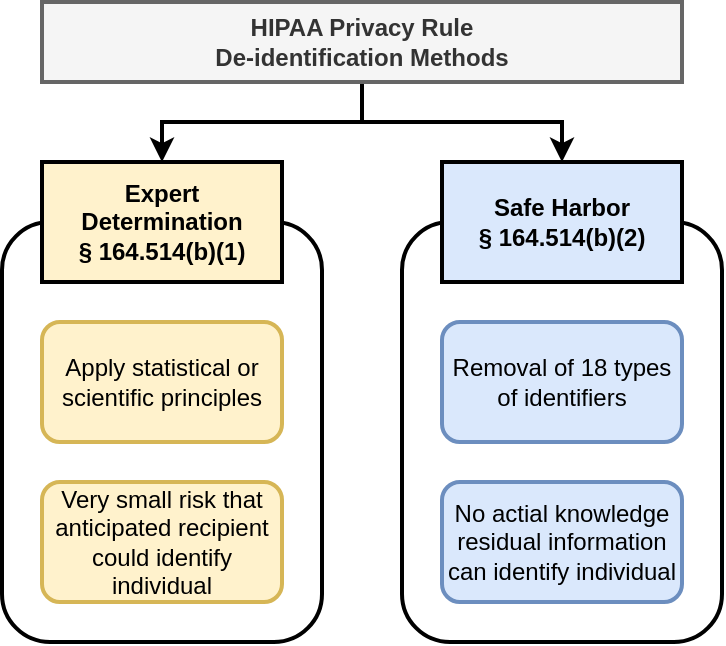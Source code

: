 <mxfile version="21.2.8" type="device">
  <diagram name="Page-1" id="Z8KnRIRVmSIijFhy1HQ1">
    <mxGraphModel dx="769" dy="839" grid="1" gridSize="10" guides="1" tooltips="1" connect="1" arrows="1" fold="1" page="1" pageScale="1" pageWidth="2336" pageHeight="1654" math="0" shadow="0">
      <root>
        <mxCell id="0" />
        <mxCell id="1" parent="0" />
        <mxCell id="SQfwfhlLj27-d8G9dyds-11" value="" style="rounded=1;whiteSpace=wrap;html=1;fillColor=none;strokeWidth=2;" parent="1" vertex="1">
          <mxGeometry x="220" y="150" width="160" height="210" as="geometry" />
        </mxCell>
        <mxCell id="SQfwfhlLj27-d8G9dyds-10" value="" style="rounded=1;whiteSpace=wrap;html=1;fillColor=none;strokeWidth=2;" parent="1" vertex="1">
          <mxGeometry x="20" y="150" width="160" height="210" as="geometry" />
        </mxCell>
        <mxCell id="SQfwfhlLj27-d8G9dyds-12" style="edgeStyle=orthogonalEdgeStyle;rounded=0;orthogonalLoop=1;jettySize=auto;html=1;exitX=0.5;exitY=1;exitDx=0;exitDy=0;entryX=0.5;entryY=0;entryDx=0;entryDy=0;strokeWidth=2;" parent="1" source="SQfwfhlLj27-d8G9dyds-2" target="SQfwfhlLj27-d8G9dyds-3" edge="1">
          <mxGeometry relative="1" as="geometry" />
        </mxCell>
        <mxCell id="SQfwfhlLj27-d8G9dyds-13" style="edgeStyle=orthogonalEdgeStyle;rounded=0;orthogonalLoop=1;jettySize=auto;html=1;exitX=0.5;exitY=1;exitDx=0;exitDy=0;entryX=0.5;entryY=0;entryDx=0;entryDy=0;strokeWidth=2;" parent="1" source="SQfwfhlLj27-d8G9dyds-2" target="SQfwfhlLj27-d8G9dyds-4" edge="1">
          <mxGeometry relative="1" as="geometry" />
        </mxCell>
        <mxCell id="SQfwfhlLj27-d8G9dyds-2" value="HIPAA Privacy Rule&lt;br&gt;De-identification Methods" style="rounded=0;whiteSpace=wrap;html=1;fillColor=#f5f5f5;fontColor=#333333;strokeColor=#666666;fontStyle=1;strokeWidth=2;" parent="1" vertex="1">
          <mxGeometry x="40" y="40" width="320" height="40" as="geometry" />
        </mxCell>
        <mxCell id="SQfwfhlLj27-d8G9dyds-3" value="Expert Determination&lt;br&gt;§ 164.514(b)(1)" style="rounded=0;whiteSpace=wrap;html=1;fillColor=#fff2cc;strokeColor=#000000;fontStyle=1;strokeWidth=2;" parent="1" vertex="1">
          <mxGeometry x="40" y="120" width="120" height="60" as="geometry" />
        </mxCell>
        <mxCell id="SQfwfhlLj27-d8G9dyds-4" value="Safe Harbor&lt;br&gt;§ 164.514(b)(2)" style="rounded=0;whiteSpace=wrap;html=1;fillColor=#dae8fc;strokeColor=#000000;fontStyle=1;strokeWidth=2;" parent="1" vertex="1">
          <mxGeometry x="240" y="120" width="120" height="60" as="geometry" />
        </mxCell>
        <mxCell id="SQfwfhlLj27-d8G9dyds-6" value="Apply statistical or scientific principles" style="rounded=1;whiteSpace=wrap;html=1;fillColor=#fff2cc;strokeColor=#d6b656;strokeWidth=2;" parent="1" vertex="1">
          <mxGeometry x="40" y="200" width="120" height="60" as="geometry" />
        </mxCell>
        <mxCell id="SQfwfhlLj27-d8G9dyds-7" value="Very small risk that anticipated recipient could identify individual" style="rounded=1;whiteSpace=wrap;html=1;fillColor=#fff2cc;strokeColor=#d6b656;strokeWidth=2;" parent="1" vertex="1">
          <mxGeometry x="40" y="280" width="120" height="60" as="geometry" />
        </mxCell>
        <mxCell id="SQfwfhlLj27-d8G9dyds-8" value="Removal of 18 types of identifiers" style="rounded=1;whiteSpace=wrap;html=1;fillColor=#dae8fc;strokeColor=#6c8ebf;strokeWidth=2;" parent="1" vertex="1">
          <mxGeometry x="240" y="200" width="120" height="60" as="geometry" />
        </mxCell>
        <mxCell id="SQfwfhlLj27-d8G9dyds-9" value="No actial knowledge residual information can identify individual" style="rounded=1;whiteSpace=wrap;html=1;fillColor=#dae8fc;strokeColor=#6c8ebf;strokeWidth=2;" parent="1" vertex="1">
          <mxGeometry x="240" y="280" width="120" height="60" as="geometry" />
        </mxCell>
      </root>
    </mxGraphModel>
  </diagram>
</mxfile>
